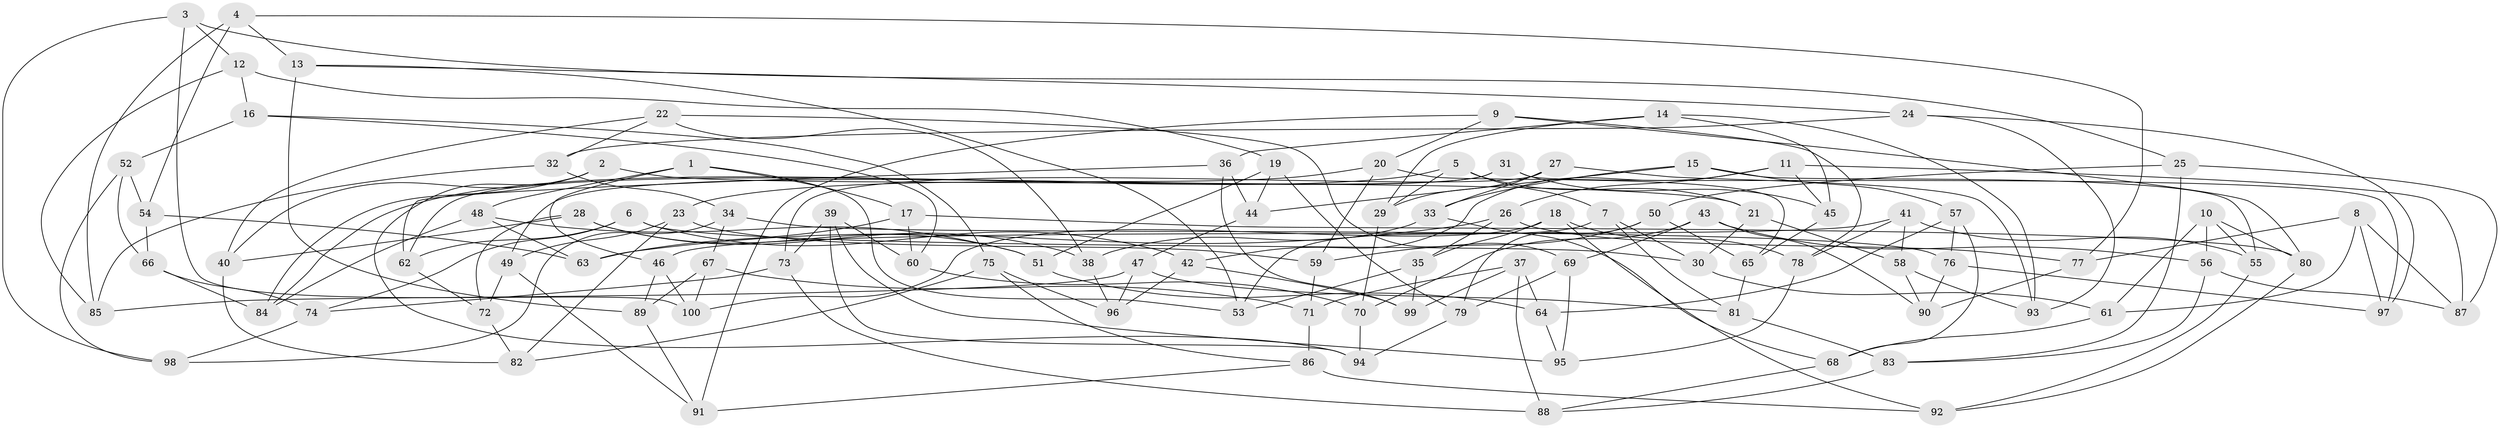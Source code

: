 // coarse degree distribution, {4: 0.26666666666666666, 2: 0.03333333333333333, 5: 0.26666666666666666, 6: 0.13333333333333333, 7: 0.06666666666666667, 3: 0.1, 8: 0.03333333333333333, 9: 0.06666666666666667, 15: 0.03333333333333333}
// Generated by graph-tools (version 1.1) at 2025/02/03/04/25 22:02:43]
// undirected, 100 vertices, 200 edges
graph export_dot {
graph [start="1"]
  node [color=gray90,style=filled];
  1;
  2;
  3;
  4;
  5;
  6;
  7;
  8;
  9;
  10;
  11;
  12;
  13;
  14;
  15;
  16;
  17;
  18;
  19;
  20;
  21;
  22;
  23;
  24;
  25;
  26;
  27;
  28;
  29;
  30;
  31;
  32;
  33;
  34;
  35;
  36;
  37;
  38;
  39;
  40;
  41;
  42;
  43;
  44;
  45;
  46;
  47;
  48;
  49;
  50;
  51;
  52;
  53;
  54;
  55;
  56;
  57;
  58;
  59;
  60;
  61;
  62;
  63;
  64;
  65;
  66;
  67;
  68;
  69;
  70;
  71;
  72;
  73;
  74;
  75;
  76;
  77;
  78;
  79;
  80;
  81;
  82;
  83;
  84;
  85;
  86;
  87;
  88;
  89;
  90;
  91;
  92;
  93;
  94;
  95;
  96;
  97;
  98;
  99;
  100;
  1 -- 53;
  1 -- 48;
  1 -- 17;
  1 -- 46;
  2 -- 40;
  2 -- 84;
  2 -- 94;
  2 -- 21;
  3 -- 12;
  3 -- 100;
  3 -- 98;
  3 -- 25;
  4 -- 54;
  4 -- 13;
  4 -- 77;
  4 -- 85;
  5 -- 84;
  5 -- 21;
  5 -- 29;
  5 -- 7;
  6 -- 74;
  6 -- 42;
  6 -- 30;
  6 -- 62;
  7 -- 81;
  7 -- 30;
  7 -- 53;
  8 -- 77;
  8 -- 61;
  8 -- 97;
  8 -- 87;
  9 -- 91;
  9 -- 80;
  9 -- 20;
  9 -- 78;
  10 -- 56;
  10 -- 80;
  10 -- 61;
  10 -- 55;
  11 -- 45;
  11 -- 87;
  11 -- 26;
  11 -- 42;
  12 -- 19;
  12 -- 85;
  12 -- 16;
  13 -- 24;
  13 -- 89;
  13 -- 53;
  14 -- 45;
  14 -- 29;
  14 -- 93;
  14 -- 36;
  15 -- 57;
  15 -- 55;
  15 -- 33;
  15 -- 44;
  16 -- 60;
  16 -- 75;
  16 -- 52;
  17 -- 60;
  17 -- 80;
  17 -- 63;
  18 -- 100;
  18 -- 78;
  18 -- 92;
  18 -- 35;
  19 -- 51;
  19 -- 44;
  19 -- 79;
  20 -- 59;
  20 -- 23;
  20 -- 65;
  21 -- 30;
  21 -- 58;
  22 -- 69;
  22 -- 38;
  22 -- 32;
  22 -- 40;
  23 -- 49;
  23 -- 82;
  23 -- 59;
  24 -- 97;
  24 -- 93;
  24 -- 32;
  25 -- 83;
  25 -- 50;
  25 -- 87;
  26 -- 35;
  26 -- 63;
  26 -- 77;
  27 -- 33;
  27 -- 73;
  27 -- 29;
  27 -- 93;
  28 -- 72;
  28 -- 38;
  28 -- 51;
  28 -- 40;
  29 -- 70;
  30 -- 61;
  31 -- 45;
  31 -- 49;
  31 -- 97;
  31 -- 62;
  32 -- 34;
  32 -- 85;
  33 -- 38;
  33 -- 68;
  34 -- 67;
  34 -- 76;
  34 -- 98;
  35 -- 53;
  35 -- 99;
  36 -- 62;
  36 -- 99;
  36 -- 44;
  37 -- 99;
  37 -- 64;
  37 -- 88;
  37 -- 71;
  38 -- 96;
  39 -- 73;
  39 -- 95;
  39 -- 60;
  39 -- 94;
  40 -- 82;
  41 -- 46;
  41 -- 78;
  41 -- 55;
  41 -- 58;
  42 -- 96;
  42 -- 99;
  43 -- 70;
  43 -- 56;
  43 -- 69;
  43 -- 90;
  44 -- 47;
  45 -- 65;
  46 -- 100;
  46 -- 89;
  47 -- 81;
  47 -- 85;
  47 -- 96;
  48 -- 63;
  48 -- 84;
  48 -- 51;
  49 -- 91;
  49 -- 72;
  50 -- 65;
  50 -- 59;
  50 -- 79;
  51 -- 64;
  52 -- 66;
  52 -- 98;
  52 -- 54;
  54 -- 63;
  54 -- 66;
  55 -- 92;
  56 -- 87;
  56 -- 83;
  57 -- 68;
  57 -- 64;
  57 -- 76;
  58 -- 93;
  58 -- 90;
  59 -- 71;
  60 -- 70;
  61 -- 68;
  62 -- 72;
  64 -- 95;
  65 -- 81;
  66 -- 74;
  66 -- 84;
  67 -- 100;
  67 -- 71;
  67 -- 89;
  68 -- 88;
  69 -- 95;
  69 -- 79;
  70 -- 94;
  71 -- 86;
  72 -- 82;
  73 -- 74;
  73 -- 88;
  74 -- 98;
  75 -- 96;
  75 -- 82;
  75 -- 86;
  76 -- 90;
  76 -- 97;
  77 -- 90;
  78 -- 95;
  79 -- 94;
  80 -- 92;
  81 -- 83;
  83 -- 88;
  86 -- 91;
  86 -- 92;
  89 -- 91;
}
